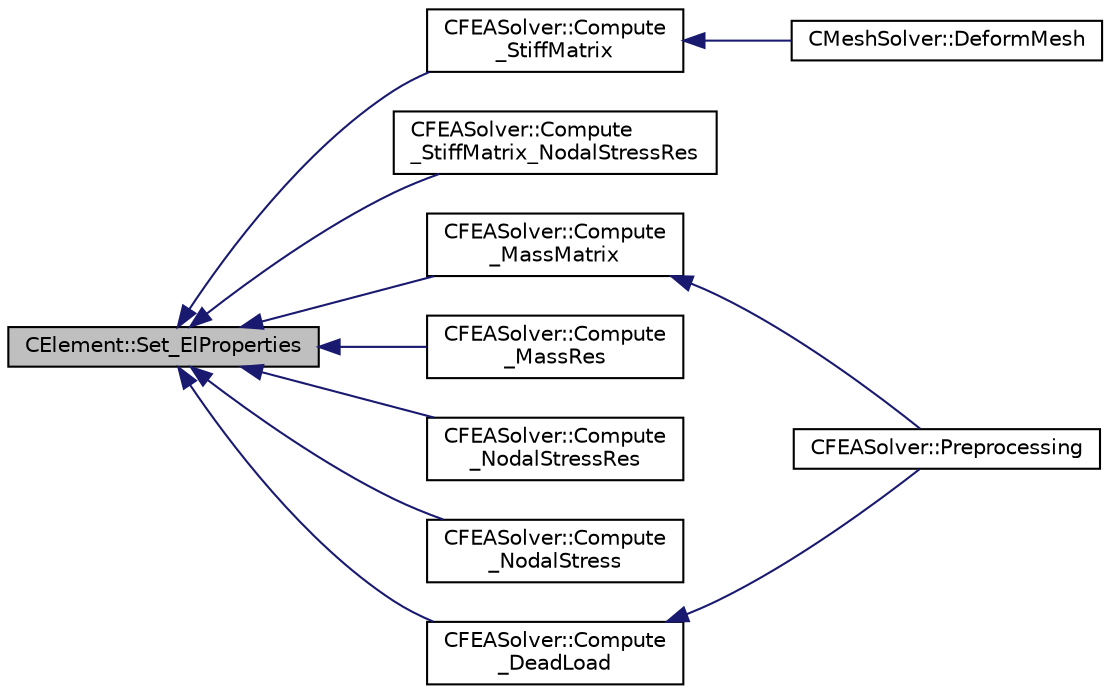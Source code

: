 digraph "CElement::Set_ElProperties"
{
  edge [fontname="Helvetica",fontsize="10",labelfontname="Helvetica",labelfontsize="10"];
  node [fontname="Helvetica",fontsize="10",shape=record];
  rankdir="LR";
  Node306 [label="CElement::Set_ElProperties",height=0.2,width=0.4,color="black", fillcolor="grey75", style="filled", fontcolor="black"];
  Node306 -> Node307 [dir="back",color="midnightblue",fontsize="10",style="solid",fontname="Helvetica"];
  Node307 [label="CFEASolver::Compute\l_StiffMatrix",height=0.2,width=0.4,color="black", fillcolor="white", style="filled",URL="$class_c_f_e_a_solver.html#aaf81bf54a4492da76839dcede19b4f6e",tooltip="Compute the stiffness matrix of the problem. "];
  Node307 -> Node308 [dir="back",color="midnightblue",fontsize="10",style="solid",fontname="Helvetica"];
  Node308 [label="CMeshSolver::DeformMesh",height=0.2,width=0.4,color="black", fillcolor="white", style="filled",URL="$class_c_mesh_solver.html#a9f95488da182ba844e5ea3cd0d613399",tooltip="Grid deformation using the linear elasticity equations. "];
  Node306 -> Node309 [dir="back",color="midnightblue",fontsize="10",style="solid",fontname="Helvetica"];
  Node309 [label="CFEASolver::Compute\l_StiffMatrix_NodalStressRes",height=0.2,width=0.4,color="black", fillcolor="white", style="filled",URL="$class_c_f_e_a_solver.html#acc7c3af8140cd1137b5a0aab2dfcc80c",tooltip="Compute the stiffness matrix of the problem and the nodal stress terms at the same time (more efficie..."];
  Node306 -> Node310 [dir="back",color="midnightblue",fontsize="10",style="solid",fontname="Helvetica"];
  Node310 [label="CFEASolver::Compute\l_MassMatrix",height=0.2,width=0.4,color="black", fillcolor="white", style="filled",URL="$class_c_f_e_a_solver.html#a91890f6e74d393cc1855e908082ab6fc",tooltip="Compute the mass matrix of the problem. "];
  Node310 -> Node311 [dir="back",color="midnightblue",fontsize="10",style="solid",fontname="Helvetica"];
  Node311 [label="CFEASolver::Preprocessing",height=0.2,width=0.4,color="black", fillcolor="white", style="filled",URL="$class_c_f_e_a_solver.html#a2171424e52ccd32f17bcbd4972b1fe15",tooltip="Set residuals to zero. "];
  Node306 -> Node312 [dir="back",color="midnightblue",fontsize="10",style="solid",fontname="Helvetica"];
  Node312 [label="CFEASolver::Compute\l_MassRes",height=0.2,width=0.4,color="black", fillcolor="white", style="filled",URL="$class_c_f_e_a_solver.html#aab606fe0f20d94863b1cb1004b7a0bf8",tooltip="Compute the mass residual of the problem. "];
  Node306 -> Node313 [dir="back",color="midnightblue",fontsize="10",style="solid",fontname="Helvetica"];
  Node313 [label="CFEASolver::Compute\l_NodalStressRes",height=0.2,width=0.4,color="black", fillcolor="white", style="filled",URL="$class_c_f_e_a_solver.html#a010359fb7dd73f095bbb2174da3a8978",tooltip="Compute the nodal stress terms and add them to the residual. "];
  Node306 -> Node314 [dir="back",color="midnightblue",fontsize="10",style="solid",fontname="Helvetica"];
  Node314 [label="CFEASolver::Compute\l_NodalStress",height=0.2,width=0.4,color="black", fillcolor="white", style="filled",URL="$class_c_f_e_a_solver.html#a62ca6eda046cfa13437ce136aa27dfee",tooltip="Compute the stress at the nodes for output purposes. "];
  Node306 -> Node315 [dir="back",color="midnightblue",fontsize="10",style="solid",fontname="Helvetica"];
  Node315 [label="CFEASolver::Compute\l_DeadLoad",height=0.2,width=0.4,color="black", fillcolor="white", style="filled",URL="$class_c_f_e_a_solver.html#aa986b9f606a3f2b327af7d273c1bc6f3",tooltip="Compute the dead loads. "];
  Node315 -> Node311 [dir="back",color="midnightblue",fontsize="10",style="solid",fontname="Helvetica"];
}
